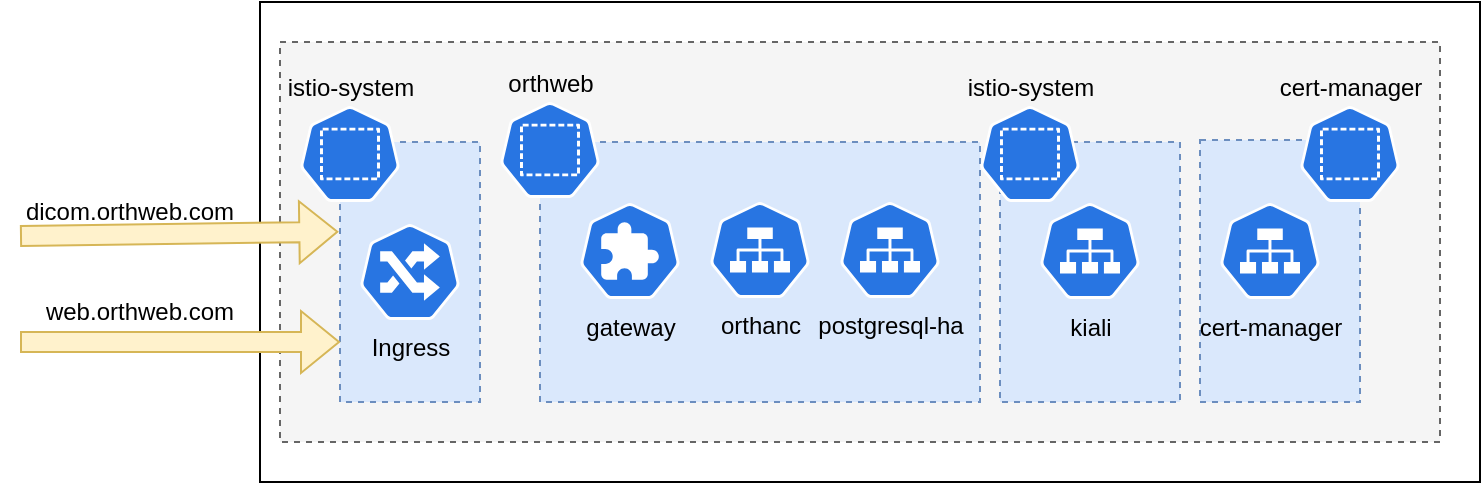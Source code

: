 <mxfile version="20.8.21" type="device"><diagram id="ccyf3RFLZTKdJah6G5Us" name="Page-1"><mxGraphModel dx="1050" dy="465" grid="1" gridSize="10" guides="1" tooltips="1" connect="1" arrows="1" fold="1" page="1" pageScale="1" pageWidth="850" pageHeight="1100" math="0" shadow="0"><root><mxCell id="0"/><mxCell id="1" parent="0"/><mxCell id="CUuyjx0GiDssQ0jlrFD_-40" value="" style="rounded=0;whiteSpace=wrap;html=1;" parent="1" vertex="1"><mxGeometry x="150" y="130" width="610" height="240" as="geometry"/></mxCell><mxCell id="CUuyjx0GiDssQ0jlrFD_-26" value="" style="rounded=0;whiteSpace=wrap;html=1;dashed=1;fillColor=#f5f5f5;fontColor=#333333;strokeColor=#666666;" parent="1" vertex="1"><mxGeometry x="160" y="150" width="580" height="200" as="geometry"/></mxCell><mxCell id="CUuyjx0GiDssQ0jlrFD_-23" value="" style="rounded=0;whiteSpace=wrap;html=1;dashed=1;fillColor=#dae8fc;strokeColor=#6c8ebf;" parent="1" vertex="1"><mxGeometry x="190" y="200" width="70" height="130" as="geometry"/></mxCell><mxCell id="CUuyjx0GiDssQ0jlrFD_-18" value="" style="rounded=0;whiteSpace=wrap;html=1;dashed=1;fillColor=#dae8fc;strokeColor=#6c8ebf;" parent="1" vertex="1"><mxGeometry x="620" y="199" width="80" height="131" as="geometry"/></mxCell><mxCell id="CUuyjx0GiDssQ0jlrFD_-7" value="" style="rounded=0;whiteSpace=wrap;html=1;dashed=1;fillColor=#dae8fc;strokeColor=#6c8ebf;" parent="1" vertex="1"><mxGeometry x="290" y="200" width="220" height="130" as="geometry"/></mxCell><mxCell id="CUuyjx0GiDssQ0jlrFD_-1" value="Ingress" style="sketch=0;html=1;dashed=0;whitespace=wrap;fillColor=#2875E2;strokeColor=#ffffff;points=[[0.005,0.63,0],[0.1,0.2,0],[0.9,0.2,0],[0.5,0,0],[0.995,0.63,0],[0.72,0.99,0],[0.5,1,0],[0.28,0.99,0]];shape=mxgraph.kubernetes.icon;prIcon=ing;labelPosition=center;verticalLabelPosition=bottom;align=center;verticalAlign=top;" parent="1" vertex="1"><mxGeometry x="200" y="241" width="50" height="48" as="geometry"/></mxCell><mxCell id="CUuyjx0GiDssQ0jlrFD_-2" value="orthweb" style="sketch=0;html=1;dashed=0;whitespace=wrap;fillColor=#2875E2;strokeColor=#ffffff;points=[[0.005,0.63,0],[0.1,0.2,0],[0.9,0.2,0],[0.5,0,0],[0.995,0.63,0],[0.72,0.99,0],[0.5,1,0],[0.28,0.99,0]];shape=mxgraph.kubernetes.icon;prIcon=ns;labelPosition=center;verticalLabelPosition=top;align=center;verticalAlign=bottom;" parent="1" vertex="1"><mxGeometry x="270" y="180" width="50" height="48" as="geometry"/></mxCell><mxCell id="CUuyjx0GiDssQ0jlrFD_-3" value="postgresql-ha" style="sketch=0;html=1;dashed=0;whitespace=wrap;fillColor=#2875E2;strokeColor=#ffffff;points=[[0.005,0.63,0],[0.1,0.2,0],[0.9,0.2,0],[0.5,0,0],[0.995,0.63,0],[0.72,0.99,0],[0.5,1,0],[0.28,0.99,0]];shape=mxgraph.kubernetes.icon;prIcon=svc;labelPosition=center;verticalLabelPosition=bottom;align=center;verticalAlign=top;" parent="1" vertex="1"><mxGeometry x="440" y="230" width="50" height="48" as="geometry"/></mxCell><mxCell id="CUuyjx0GiDssQ0jlrFD_-4" value="orthanc" style="sketch=0;html=1;dashed=0;whitespace=wrap;fillColor=#2875E2;strokeColor=#ffffff;points=[[0.005,0.63,0],[0.1,0.2,0],[0.9,0.2,0],[0.5,0,0],[0.995,0.63,0],[0.72,0.99,0],[0.5,1,0],[0.28,0.99,0]];shape=mxgraph.kubernetes.icon;prIcon=svc;labelPosition=center;verticalLabelPosition=bottom;align=center;verticalAlign=top;" parent="1" vertex="1"><mxGeometry x="375" y="230" width="50" height="48" as="geometry"/></mxCell><mxCell id="CUuyjx0GiDssQ0jlrFD_-5" value="cert-manager" style="sketch=0;html=1;dashed=0;whitespace=wrap;fillColor=#2875E2;strokeColor=#ffffff;points=[[0.005,0.63,0],[0.1,0.2,0],[0.9,0.2,0],[0.5,0,0],[0.995,0.63,0],[0.72,0.99,0],[0.5,1,0],[0.28,0.99,0]];shape=mxgraph.kubernetes.icon;prIcon=svc;labelPosition=center;verticalLabelPosition=bottom;align=center;verticalAlign=top;" parent="1" vertex="1"><mxGeometry x="630" y="230.5" width="50" height="48" as="geometry"/></mxCell><mxCell id="CUuyjx0GiDssQ0jlrFD_-12" value="gateway" style="sketch=0;html=1;dashed=0;whitespace=wrap;fillColor=#2875E2;strokeColor=#ffffff;points=[[0.005,0.63,0],[0.1,0.2,0],[0.9,0.2,0],[0.5,0,0],[0.995,0.63,0],[0.72,0.99,0],[0.5,1,0],[0.28,0.99,0]];shape=mxgraph.kubernetes.icon;prIcon=crd;labelPosition=center;verticalLabelPosition=bottom;align=center;verticalAlign=top;" parent="1" vertex="1"><mxGeometry x="310" y="230.5" width="50" height="48" as="geometry"/></mxCell><mxCell id="CUuyjx0GiDssQ0jlrFD_-20" value="cert-manager" style="sketch=0;html=1;dashed=0;whitespace=wrap;fillColor=#2875E2;strokeColor=#ffffff;points=[[0.005,0.63,0],[0.1,0.2,0],[0.9,0.2,0],[0.5,0,0],[0.995,0.63,0],[0.72,0.99,0],[0.5,1,0],[0.28,0.99,0]];shape=mxgraph.kubernetes.icon;prIcon=ns;labelPosition=center;verticalLabelPosition=top;align=center;verticalAlign=bottom;" parent="1" vertex="1"><mxGeometry x="670" y="182" width="50" height="48" as="geometry"/></mxCell><mxCell id="CUuyjx0GiDssQ0jlrFD_-24" value="istio-system" style="sketch=0;html=1;dashed=0;whitespace=wrap;fillColor=#2875E2;strokeColor=#ffffff;points=[[0.005,0.63,0],[0.1,0.2,0],[0.9,0.2,0],[0.5,0,0],[0.995,0.63,0],[0.72,0.99,0],[0.5,1,0],[0.28,0.99,0]];shape=mxgraph.kubernetes.icon;prIcon=ns;labelPosition=center;verticalLabelPosition=top;align=center;verticalAlign=bottom;" parent="1" vertex="1"><mxGeometry x="170" y="182" width="50" height="48" as="geometry"/></mxCell><mxCell id="CUuyjx0GiDssQ0jlrFD_-31" value="" style="shape=flexArrow;endArrow=classic;html=1;rounded=0;fillColor=#fff2cc;strokeColor=#d6b656;entryX=-0.012;entryY=0.345;entryDx=0;entryDy=0;entryPerimeter=0;" parent="1" target="CUuyjx0GiDssQ0jlrFD_-23" edge="1"><mxGeometry width="50" height="50" relative="1" as="geometry"><mxPoint x="30" y="247" as="sourcePoint"/><mxPoint x="120" y="250" as="targetPoint"/></mxGeometry></mxCell><mxCell id="CUuyjx0GiDssQ0jlrFD_-32" value="" style="shape=flexArrow;endArrow=classic;html=1;rounded=0;fillColor=#fff2cc;strokeColor=#d6b656;entryX=0.01;entryY=0.174;entryDx=0;entryDy=0;entryPerimeter=0;exitX=0;exitY=1;exitDx=0;exitDy=0;" parent="1" source="CUuyjx0GiDssQ0jlrFD_-36" edge="1"><mxGeometry width="50" height="50" relative="1" as="geometry"><mxPoint x="49.3" y="300.02" as="sourcePoint"/><mxPoint x="190.0" y="300" as="targetPoint"/></mxGeometry></mxCell><UserObject label="web.orthweb.com" link="web.dev.orthweb.com" id="CUuyjx0GiDssQ0jlrFD_-36"><mxCell style="text;html=1;strokeColor=none;fillColor=none;align=center;verticalAlign=middle;whiteSpace=wrap;rounded=0;dashed=1;" parent="1" vertex="1"><mxGeometry x="30" y="270" width="120" height="30" as="geometry"/></mxCell></UserObject><UserObject label="dicom.orthweb.com" link="web.dev.orthweb.com" id="CUuyjx0GiDssQ0jlrFD_-38"><mxCell style="text;html=1;strokeColor=none;fillColor=none;align=center;verticalAlign=middle;whiteSpace=wrap;rounded=0;dashed=1;" parent="1" vertex="1"><mxGeometry x="20" y="220" width="130" height="30" as="geometry"/></mxCell></UserObject><mxCell id="e9vaKr-1seDADqv0M7fc-1" value="" style="rounded=0;whiteSpace=wrap;html=1;dashed=1;fillColor=#dae8fc;strokeColor=#6c8ebf;" parent="1" vertex="1"><mxGeometry x="520" y="200" width="90" height="130" as="geometry"/></mxCell><mxCell id="e9vaKr-1seDADqv0M7fc-2" value="istio-system" style="sketch=0;html=1;dashed=0;whitespace=wrap;fillColor=#2875E2;strokeColor=#ffffff;points=[[0.005,0.63,0],[0.1,0.2,0],[0.9,0.2,0],[0.5,0,0],[0.995,0.63,0],[0.72,0.99,0],[0.5,1,0],[0.28,0.99,0]];shape=mxgraph.kubernetes.icon;prIcon=ns;labelPosition=center;verticalLabelPosition=top;align=center;verticalAlign=bottom;" parent="1" vertex="1"><mxGeometry x="510" y="182" width="50" height="48" as="geometry"/></mxCell><mxCell id="e9vaKr-1seDADqv0M7fc-8" value="kiali" style="sketch=0;html=1;dashed=0;whitespace=wrap;fillColor=#2875E2;strokeColor=#ffffff;points=[[0.005,0.63,0],[0.1,0.2,0],[0.9,0.2,0],[0.5,0,0],[0.995,0.63,0],[0.72,0.99,0],[0.5,1,0],[0.28,0.99,0]];shape=mxgraph.kubernetes.icon;prIcon=svc;labelPosition=center;verticalLabelPosition=bottom;align=center;verticalAlign=top;" parent="1" vertex="1"><mxGeometry x="540" y="230.5" width="50" height="48" as="geometry"/></mxCell></root></mxGraphModel></diagram></mxfile>